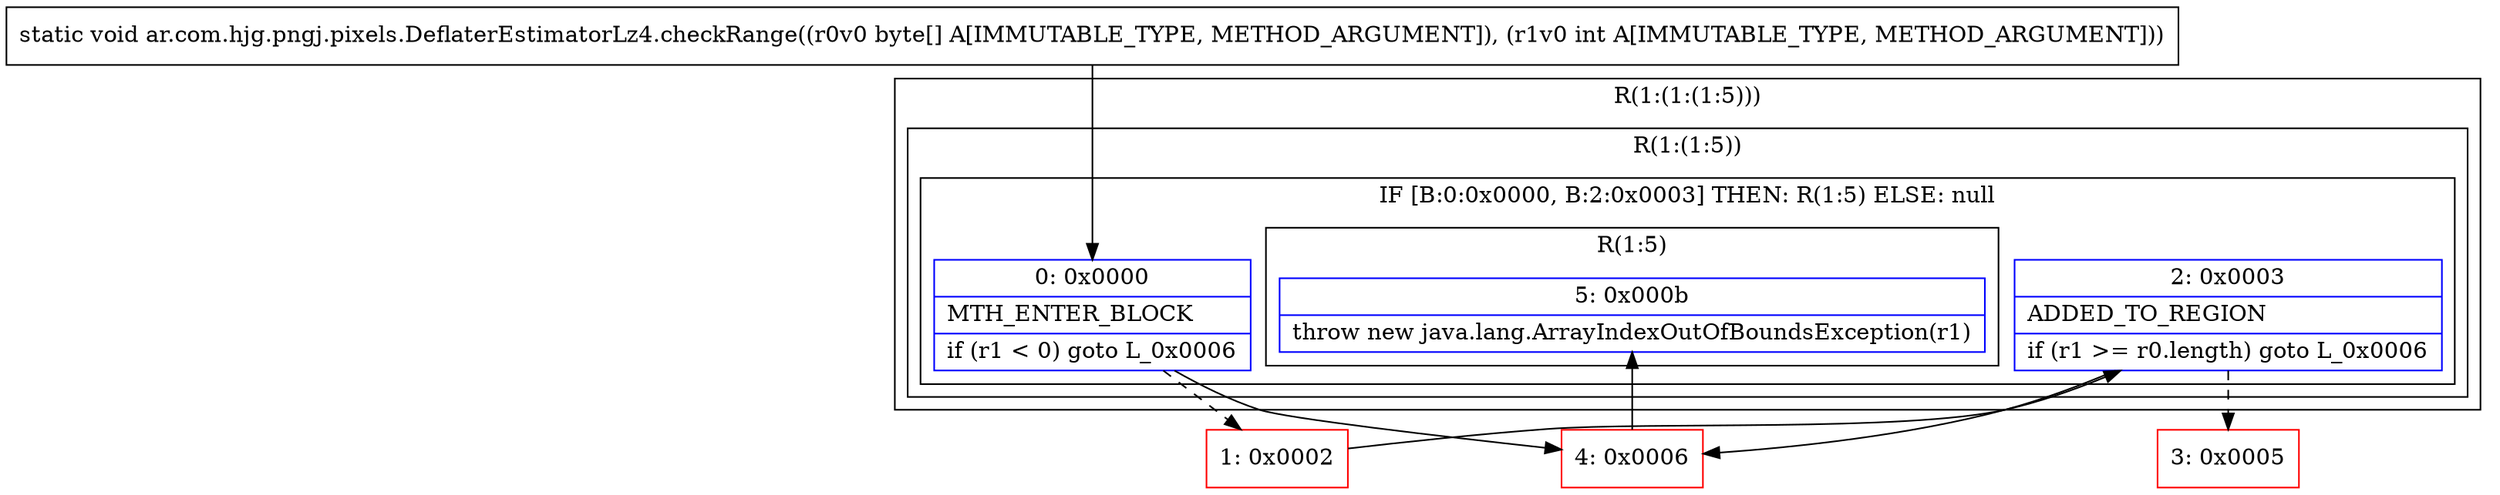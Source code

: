 digraph "CFG forar.com.hjg.pngj.pixels.DeflaterEstimatorLz4.checkRange([BI)V" {
subgraph cluster_Region_665655493 {
label = "R(1:(1:(1:5)))";
node [shape=record,color=blue];
subgraph cluster_Region_1623805258 {
label = "R(1:(1:5))";
node [shape=record,color=blue];
subgraph cluster_IfRegion_193697562 {
label = "IF [B:0:0x0000, B:2:0x0003] THEN: R(1:5) ELSE: null";
node [shape=record,color=blue];
Node_0 [shape=record,label="{0\:\ 0x0000|MTH_ENTER_BLOCK\l|if (r1 \< 0) goto L_0x0006\l}"];
Node_2 [shape=record,label="{2\:\ 0x0003|ADDED_TO_REGION\l|if (r1 \>= r0.length) goto L_0x0006\l}"];
subgraph cluster_Region_1861603946 {
label = "R(1:5)";
node [shape=record,color=blue];
Node_5 [shape=record,label="{5\:\ 0x000b|throw new java.lang.ArrayIndexOutOfBoundsException(r1)\l}"];
}
}
}
}
Node_1 [shape=record,color=red,label="{1\:\ 0x0002}"];
Node_3 [shape=record,color=red,label="{3\:\ 0x0005}"];
Node_4 [shape=record,color=red,label="{4\:\ 0x0006}"];
MethodNode[shape=record,label="{static void ar.com.hjg.pngj.pixels.DeflaterEstimatorLz4.checkRange((r0v0 byte[] A[IMMUTABLE_TYPE, METHOD_ARGUMENT]), (r1v0 int A[IMMUTABLE_TYPE, METHOD_ARGUMENT])) }"];
MethodNode -> Node_0;
Node_0 -> Node_1[style=dashed];
Node_0 -> Node_4;
Node_2 -> Node_3[style=dashed];
Node_2 -> Node_4;
Node_1 -> Node_2;
Node_4 -> Node_5;
}

